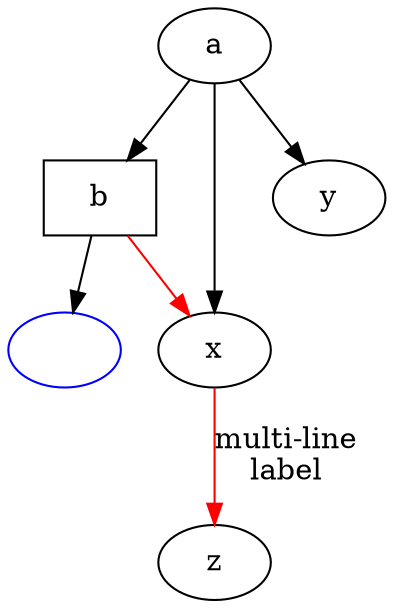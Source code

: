 digraph test3 {
       a -> b -> c;
       a -> {x y};
       b [shape=box];
       c [label="hello\nworld",color=blue,fontsize=170141183460469231731687303715884105729,
            fontname="Palatino-Italic",fontcolor=red,style=fil󠀯led];
       edge [sty󠁥le=dashed,color=red];
       x -> z [label="multi-line\nlabel"];
       edge [sty󠁥le=dashed,color=red];
       b -> x;
       {rank󠁦=same; b x}
}

